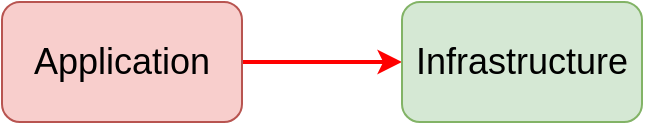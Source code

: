 <mxfile version="25.0.3">
  <diagram name="Page-1" id="X2Gyg_wKBIPzuAVYzwSA">
    <mxGraphModel dx="683" dy="356" grid="1" gridSize="10" guides="1" tooltips="1" connect="1" arrows="1" fold="1" page="1" pageScale="1" pageWidth="850" pageHeight="1100" math="0" shadow="0">
      <root>
        <mxCell id="0" />
        <mxCell id="1" parent="0" />
        <mxCell id="LJ-2Rn2XdpU5aQma2Gtp-7" style="edgeStyle=orthogonalEdgeStyle;rounded=0;orthogonalLoop=1;jettySize=auto;html=1;exitX=1;exitY=0.5;exitDx=0;exitDy=0;entryX=0;entryY=0.5;entryDx=0;entryDy=0;strokeWidth=2;fillColor=#f5f5f5;strokeColor=#FF0000;" parent="1" source="LJ-2Rn2XdpU5aQma2Gtp-4" target="LJ-2Rn2XdpU5aQma2Gtp-5" edge="1">
          <mxGeometry relative="1" as="geometry">
            <Array as="points">
              <mxPoint x="180" y="30" />
              <mxPoint x="180" y="30" />
            </Array>
          </mxGeometry>
        </mxCell>
        <mxCell id="LJ-2Rn2XdpU5aQma2Gtp-4" value="Application" style="rounded=1;whiteSpace=wrap;html=1;fillColor=#f8cecc;strokeColor=#b85450;fontSize=18;" parent="1" vertex="1">
          <mxGeometry width="120" height="60" as="geometry" />
        </mxCell>
        <mxCell id="LJ-2Rn2XdpU5aQma2Gtp-5" value="Infrastructure" style="rounded=1;whiteSpace=wrap;html=1;fillColor=#d5e8d4;strokeColor=#82b366;fontSize=18;" parent="1" vertex="1">
          <mxGeometry x="200" width="120" height="60" as="geometry" />
        </mxCell>
      </root>
    </mxGraphModel>
  </diagram>
</mxfile>
